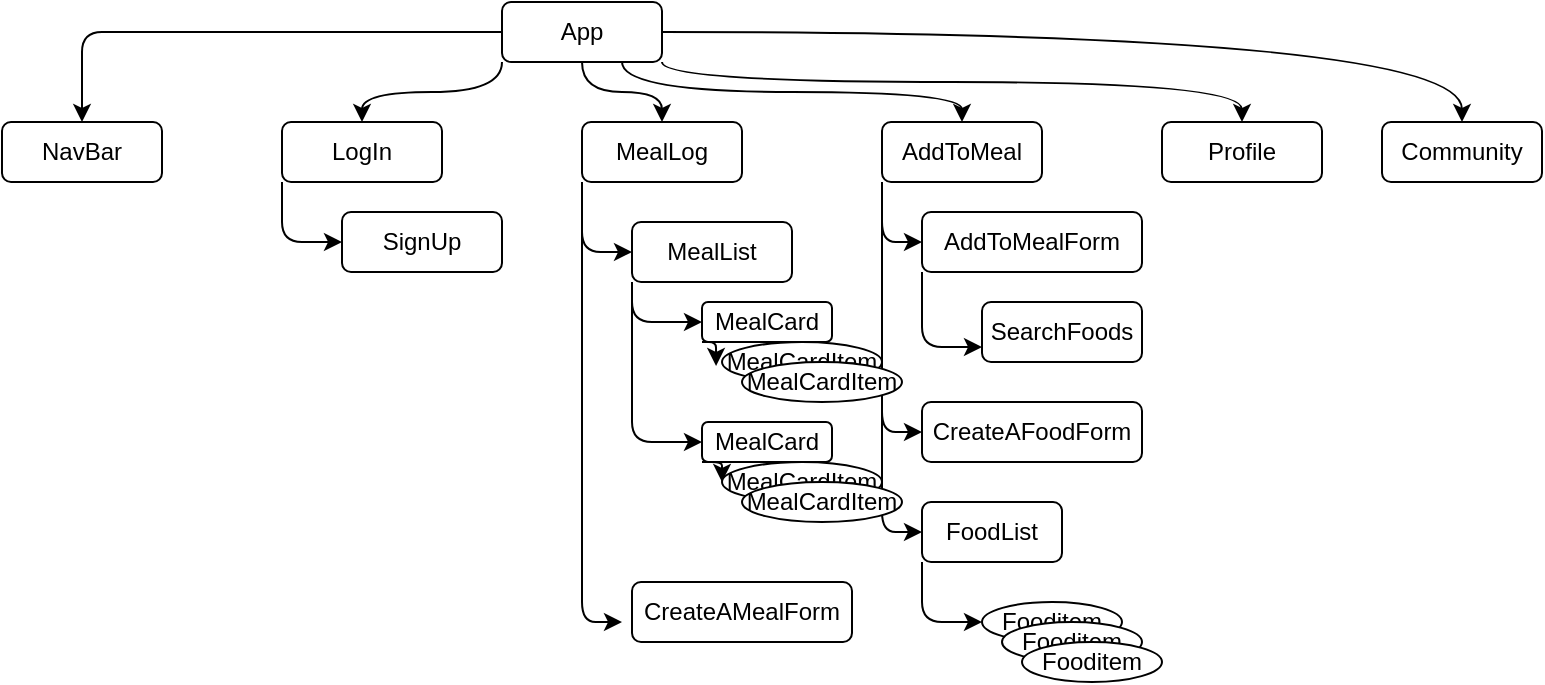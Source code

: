 <mxfile>
    <diagram id="T45rEIF9u1tb5ceG7QTr" name="Page-1">
        <mxGraphModel dx="605" dy="563" grid="1" gridSize="10" guides="1" tooltips="1" connect="1" arrows="1" fold="1" page="1" pageScale="1" pageWidth="850" pageHeight="1100" math="0" shadow="0">
            <root>
                <mxCell id="0"/>
                <mxCell id="1" parent="0"/>
                <mxCell id="23" style="html=1;exitX=0;exitY=1;exitDx=0;exitDy=0;entryX=0.5;entryY=0;entryDx=0;entryDy=0;edgeStyle=orthogonalEdgeStyle;curved=1;" parent="1" source="2" target="8" edge="1">
                    <mxGeometry relative="1" as="geometry"/>
                </mxCell>
                <mxCell id="24" style="edgeStyle=orthogonalEdgeStyle;curved=1;html=1;exitX=0.5;exitY=1;exitDx=0;exitDy=0;" parent="1" source="2" target="6" edge="1">
                    <mxGeometry relative="1" as="geometry"/>
                </mxCell>
                <mxCell id="25" style="edgeStyle=orthogonalEdgeStyle;curved=1;html=1;exitX=0.75;exitY=1;exitDx=0;exitDy=0;entryX=0.5;entryY=0;entryDx=0;entryDy=0;" parent="1" source="2" target="5" edge="1">
                    <mxGeometry relative="1" as="geometry"/>
                </mxCell>
                <mxCell id="26" style="edgeStyle=orthogonalEdgeStyle;curved=1;html=1;exitX=1;exitY=1;exitDx=0;exitDy=0;entryX=0.5;entryY=0;entryDx=0;entryDy=0;" parent="1" source="2" target="4" edge="1">
                    <mxGeometry relative="1" as="geometry">
                        <Array as="points">
                            <mxPoint x="400" y="60"/>
                            <mxPoint x="690" y="60"/>
                        </Array>
                    </mxGeometry>
                </mxCell>
                <mxCell id="27" style="edgeStyle=orthogonalEdgeStyle;curved=1;html=1;exitX=1;exitY=0.5;exitDx=0;exitDy=0;entryX=0.5;entryY=0;entryDx=0;entryDy=0;" parent="1" source="2" target="7" edge="1">
                    <mxGeometry relative="1" as="geometry"/>
                </mxCell>
                <mxCell id="34" style="edgeStyle=orthogonalEdgeStyle;html=1;exitX=0;exitY=0.5;exitDx=0;exitDy=0;entryX=0.5;entryY=0;entryDx=0;entryDy=0;" parent="1" source="2" target="3" edge="1">
                    <mxGeometry relative="1" as="geometry"/>
                </mxCell>
                <mxCell id="2" value="App" style="rounded=1;whiteSpace=wrap;html=1;" parent="1" vertex="1">
                    <mxGeometry x="320" y="20" width="80" height="30" as="geometry"/>
                </mxCell>
                <mxCell id="3" value="NavBar" style="rounded=1;whiteSpace=wrap;html=1;" parent="1" vertex="1">
                    <mxGeometry x="70" y="80" width="80" height="30" as="geometry"/>
                </mxCell>
                <mxCell id="4" value="Profile" style="rounded=1;whiteSpace=wrap;html=1;" parent="1" vertex="1">
                    <mxGeometry x="650" y="80" width="80" height="30" as="geometry"/>
                </mxCell>
                <mxCell id="28" style="edgeStyle=orthogonalEdgeStyle;html=1;exitX=0;exitY=1;exitDx=0;exitDy=0;entryX=0;entryY=0.5;entryDx=0;entryDy=0;" parent="1" source="5" target="11" edge="1">
                    <mxGeometry relative="1" as="geometry"/>
                </mxCell>
                <mxCell id="30" style="edgeStyle=orthogonalEdgeStyle;html=1;exitX=0;exitY=1;exitDx=0;exitDy=0;entryX=0;entryY=0.5;entryDx=0;entryDy=0;" parent="1" source="5" target="10" edge="1">
                    <mxGeometry relative="1" as="geometry">
                        <mxPoint x="520" y="230" as="targetPoint"/>
                    </mxGeometry>
                </mxCell>
                <mxCell id="31" style="edgeStyle=orthogonalEdgeStyle;html=1;exitX=0;exitY=1;exitDx=0;exitDy=0;entryX=0;entryY=0.5;entryDx=0;entryDy=0;" parent="1" source="5" target="22" edge="1">
                    <mxGeometry relative="1" as="geometry"/>
                </mxCell>
                <mxCell id="5" value="AddToMeal" style="rounded=1;whiteSpace=wrap;html=1;" parent="1" vertex="1">
                    <mxGeometry x="510" y="80" width="80" height="30" as="geometry"/>
                </mxCell>
                <mxCell id="37" style="edgeStyle=orthogonalEdgeStyle;html=1;exitX=0;exitY=1;exitDx=0;exitDy=0;entryX=0;entryY=0.5;entryDx=0;entryDy=0;" parent="1" source="6" target="12" edge="1">
                    <mxGeometry relative="1" as="geometry"/>
                </mxCell>
                <mxCell id="51" style="edgeStyle=orthogonalEdgeStyle;html=1;exitX=0;exitY=1;exitDx=0;exitDy=0;" edge="1" parent="1" source="6">
                    <mxGeometry relative="1" as="geometry">
                        <mxPoint x="380" y="330" as="targetPoint"/>
                        <Array as="points">
                            <mxPoint x="360" y="330"/>
                        </Array>
                    </mxGeometry>
                </mxCell>
                <mxCell id="6" value="MealLog" style="rounded=1;whiteSpace=wrap;html=1;" parent="1" vertex="1">
                    <mxGeometry x="360" y="80" width="80" height="30" as="geometry"/>
                </mxCell>
                <mxCell id="7" value="Community" style="rounded=1;whiteSpace=wrap;html=1;" parent="1" vertex="1">
                    <mxGeometry x="760" y="80" width="80" height="30" as="geometry"/>
                </mxCell>
                <mxCell id="36" style="edgeStyle=orthogonalEdgeStyle;html=1;exitX=0;exitY=1;exitDx=0;exitDy=0;entryX=0;entryY=0.5;entryDx=0;entryDy=0;" parent="1" source="8" target="9" edge="1">
                    <mxGeometry relative="1" as="geometry"/>
                </mxCell>
                <mxCell id="8" value="LogIn" style="rounded=1;whiteSpace=wrap;html=1;" parent="1" vertex="1">
                    <mxGeometry x="210" y="80" width="80" height="30" as="geometry"/>
                </mxCell>
                <mxCell id="10" value="CreateAFoodForm" style="rounded=1;whiteSpace=wrap;html=1;" parent="1" vertex="1">
                    <mxGeometry x="530" y="220" width="110" height="30" as="geometry"/>
                </mxCell>
                <mxCell id="32" style="edgeStyle=orthogonalEdgeStyle;html=1;exitX=0;exitY=1;exitDx=0;exitDy=0;entryX=0;entryY=0.75;entryDx=0;entryDy=0;" parent="1" source="11" target="17" edge="1">
                    <mxGeometry relative="1" as="geometry"/>
                </mxCell>
                <mxCell id="11" value="AddToMealForm" style="rounded=1;whiteSpace=wrap;html=1;" parent="1" vertex="1">
                    <mxGeometry x="530" y="125" width="110" height="30" as="geometry"/>
                </mxCell>
                <mxCell id="38" style="edgeStyle=orthogonalEdgeStyle;html=1;exitX=0;exitY=1;exitDx=0;exitDy=0;entryX=0;entryY=0.5;entryDx=0;entryDy=0;" parent="1" source="12" target="40" edge="1">
                    <mxGeometry relative="1" as="geometry">
                        <mxPoint x="410" y="180" as="targetPoint"/>
                    </mxGeometry>
                </mxCell>
                <mxCell id="48" style="edgeStyle=orthogonalEdgeStyle;html=1;exitX=0;exitY=1;exitDx=0;exitDy=0;entryX=0;entryY=0.5;entryDx=0;entryDy=0;" edge="1" parent="1" source="12" target="43">
                    <mxGeometry relative="1" as="geometry"/>
                </mxCell>
                <mxCell id="12" value="MealList" style="rounded=1;whiteSpace=wrap;html=1;" parent="1" vertex="1">
                    <mxGeometry x="385" y="130" width="80" height="30" as="geometry"/>
                </mxCell>
                <mxCell id="9" value="SignUp" style="rounded=1;whiteSpace=wrap;html=1;" parent="1" vertex="1">
                    <mxGeometry x="240" y="125" width="80" height="30" as="geometry"/>
                </mxCell>
                <mxCell id="17" value="SearchFoods" style="rounded=1;whiteSpace=wrap;html=1;" parent="1" vertex="1">
                    <mxGeometry x="560" y="170" width="80" height="30" as="geometry"/>
                </mxCell>
                <mxCell id="18" value="Fooditem" style="ellipse;whiteSpace=wrap;html=1;" parent="1" vertex="1">
                    <mxGeometry x="560" y="320" width="70" height="20" as="geometry"/>
                </mxCell>
                <mxCell id="20" value="Fooditem" style="ellipse;whiteSpace=wrap;html=1;" parent="1" vertex="1">
                    <mxGeometry x="570" y="330" width="70" height="20" as="geometry"/>
                </mxCell>
                <mxCell id="21" value="Fooditem" style="ellipse;whiteSpace=wrap;html=1;" parent="1" vertex="1">
                    <mxGeometry x="580" y="340" width="70" height="20" as="geometry"/>
                </mxCell>
                <mxCell id="33" style="edgeStyle=orthogonalEdgeStyle;html=1;exitX=0;exitY=1;exitDx=0;exitDy=0;entryX=0;entryY=0.5;entryDx=0;entryDy=0;" parent="1" source="22" target="18" edge="1">
                    <mxGeometry relative="1" as="geometry"/>
                </mxCell>
                <mxCell id="22" value="FoodList" style="rounded=1;whiteSpace=wrap;html=1;" parent="1" vertex="1">
                    <mxGeometry x="530" y="270" width="70" height="30" as="geometry"/>
                </mxCell>
                <mxCell id="39" value="CreateAMealForm" style="rounded=1;whiteSpace=wrap;html=1;" vertex="1" parent="1">
                    <mxGeometry x="385" y="310" width="110" height="30" as="geometry"/>
                </mxCell>
                <mxCell id="49" style="edgeStyle=orthogonalEdgeStyle;html=1;exitX=0;exitY=1;exitDx=0;exitDy=0;entryX=-0.037;entryY=0.6;entryDx=0;entryDy=0;entryPerimeter=0;" edge="1" parent="1" source="40" target="41">
                    <mxGeometry relative="1" as="geometry">
                        <Array as="points">
                            <mxPoint x="427" y="190"/>
                        </Array>
                    </mxGeometry>
                </mxCell>
                <mxCell id="40" value="MealCard" style="rounded=1;whiteSpace=wrap;html=1;" vertex="1" parent="1">
                    <mxGeometry x="420" y="170" width="65" height="20" as="geometry"/>
                </mxCell>
                <mxCell id="41" value="MealCardItem" style="ellipse;whiteSpace=wrap;html=1;" vertex="1" parent="1">
                    <mxGeometry x="430" y="190" width="80" height="20" as="geometry"/>
                </mxCell>
                <mxCell id="42" value="MealCardItem" style="ellipse;whiteSpace=wrap;html=1;" vertex="1" parent="1">
                    <mxGeometry x="440" y="200" width="80" height="20" as="geometry"/>
                </mxCell>
                <mxCell id="50" style="edgeStyle=orthogonalEdgeStyle;html=1;exitX=0;exitY=1;exitDx=0;exitDy=0;" edge="1" parent="1" source="43">
                    <mxGeometry relative="1" as="geometry">
                        <mxPoint x="430" y="260" as="targetPoint"/>
                    </mxGeometry>
                </mxCell>
                <mxCell id="43" value="MealCard" style="rounded=1;whiteSpace=wrap;html=1;" vertex="1" parent="1">
                    <mxGeometry x="420" y="230" width="65" height="20" as="geometry"/>
                </mxCell>
                <mxCell id="44" value="MealCardItem" style="ellipse;whiteSpace=wrap;html=1;" vertex="1" parent="1">
                    <mxGeometry x="430" y="250" width="80" height="20" as="geometry"/>
                </mxCell>
                <mxCell id="45" value="MealCardItem" style="ellipse;whiteSpace=wrap;html=1;" vertex="1" parent="1">
                    <mxGeometry x="440" y="260" width="80" height="20" as="geometry"/>
                </mxCell>
            </root>
        </mxGraphModel>
    </diagram>
</mxfile>